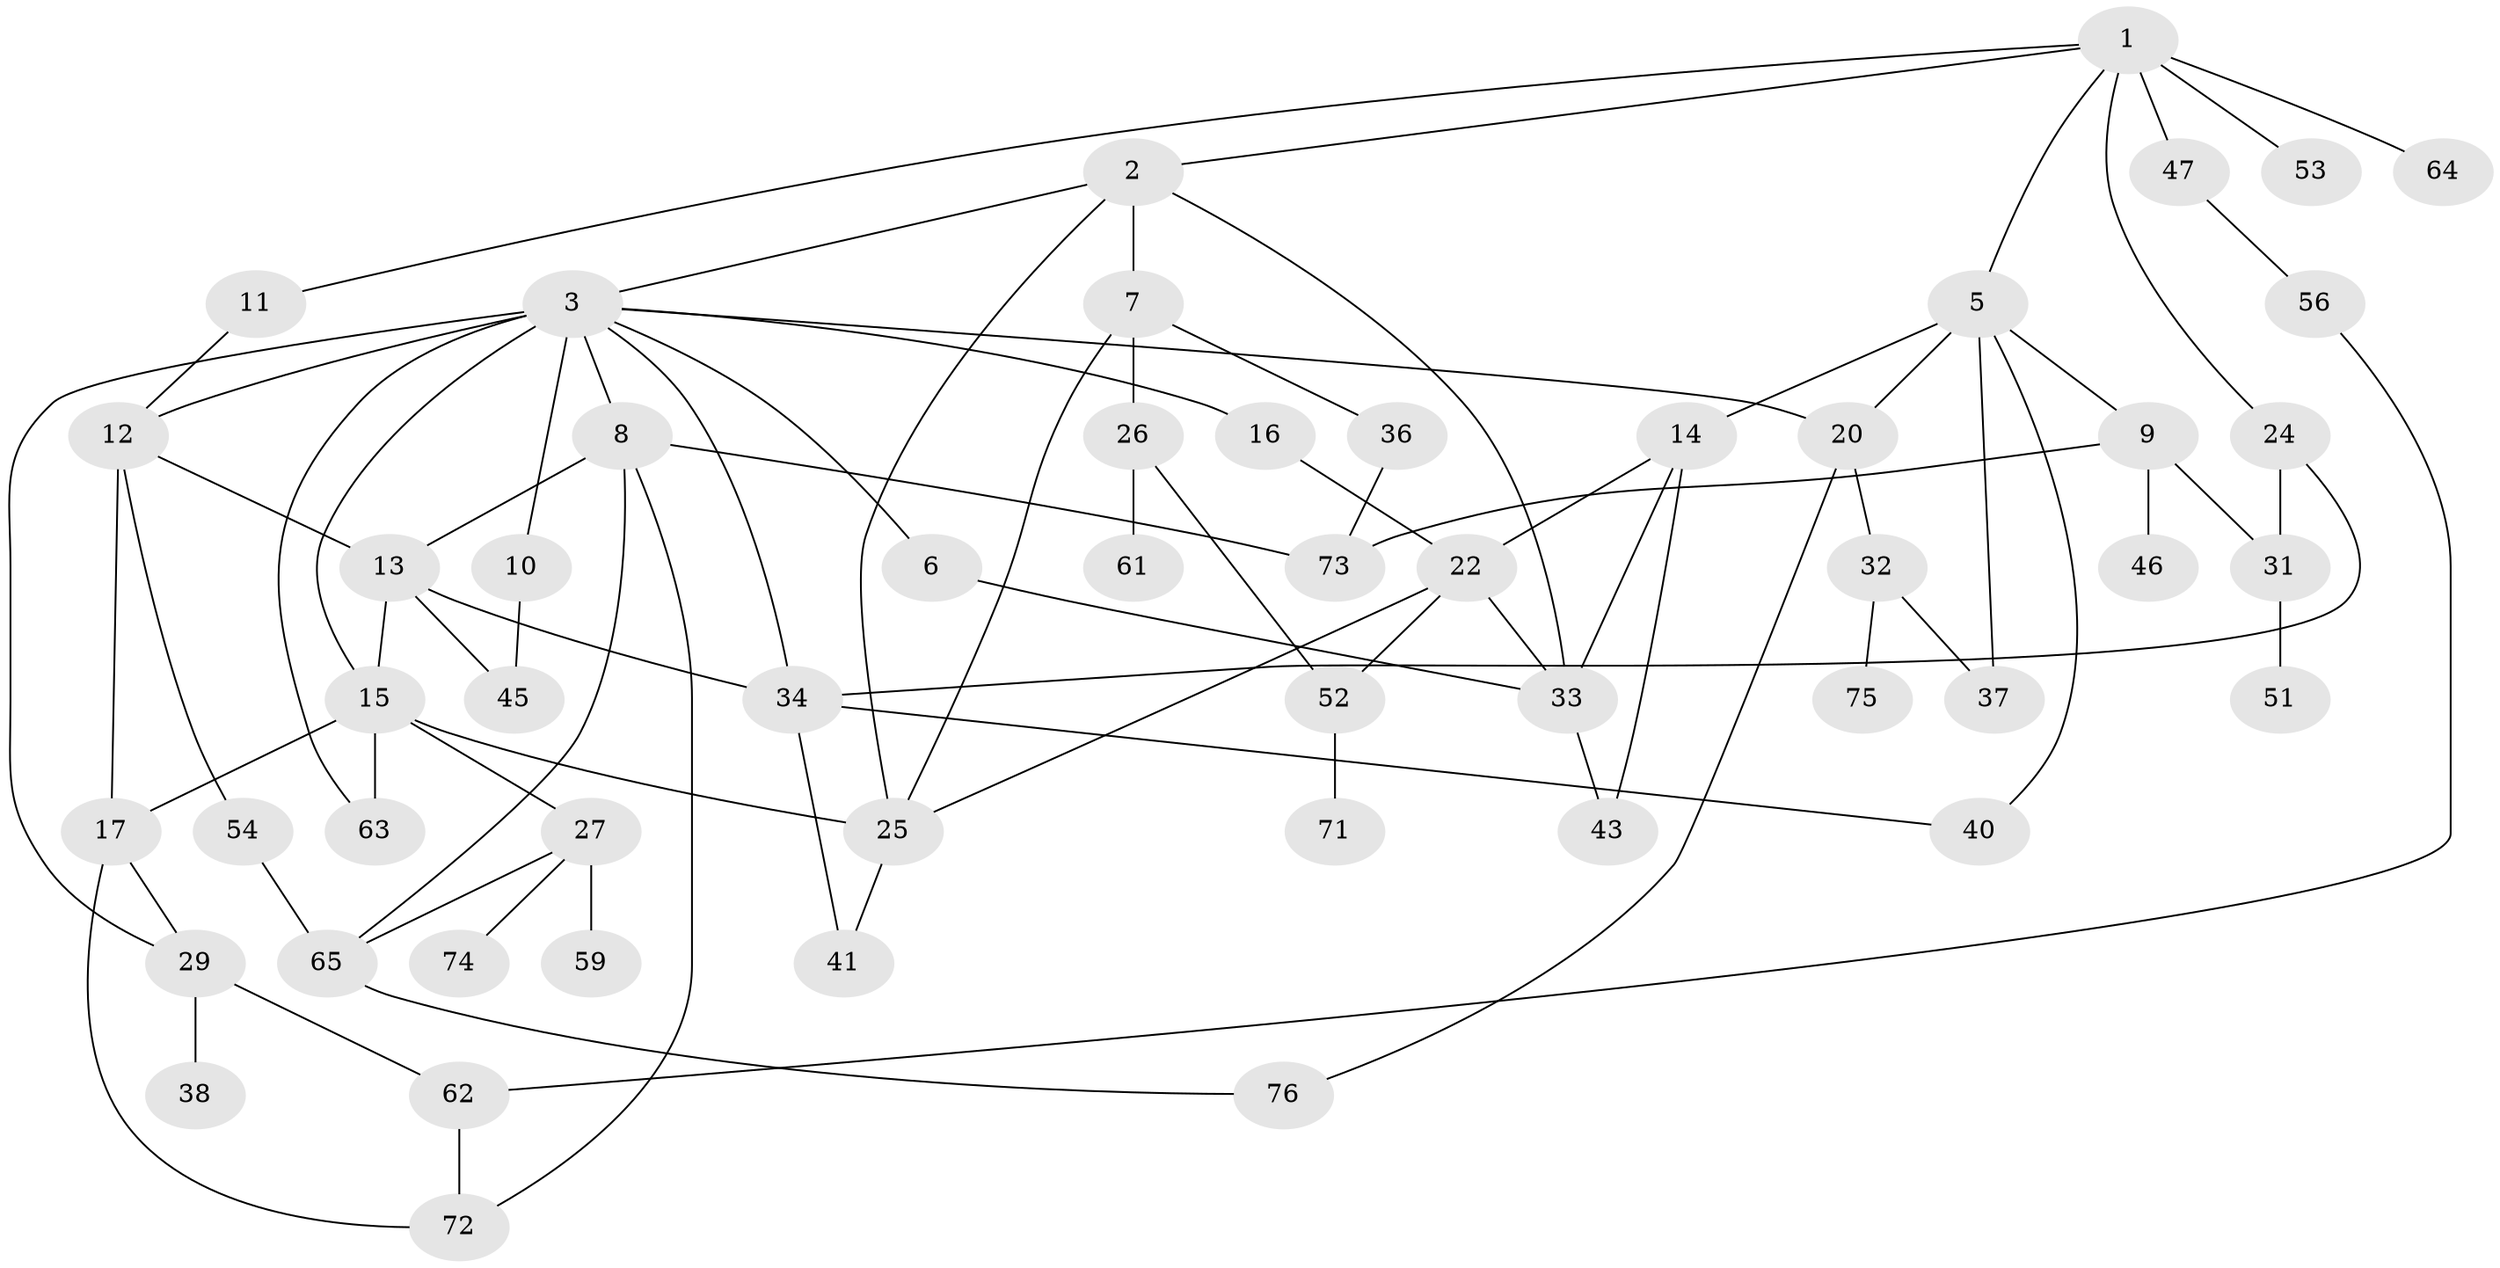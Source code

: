 // Generated by graph-tools (version 1.1) at 2025/51/02/27/25 19:51:38]
// undirected, 53 vertices, 83 edges
graph export_dot {
graph [start="1"]
  node [color=gray90,style=filled];
  1 [super="+23"];
  2 [super="+4"];
  3 [super="+28"];
  5;
  6 [super="+49"];
  7 [super="+35"];
  8 [super="+50"];
  9;
  10 [super="+19"];
  11;
  12 [super="+21"];
  13 [super="+60"];
  14;
  15 [super="+18"];
  16;
  17 [super="+69"];
  20 [super="+42"];
  22 [super="+39"];
  24;
  25 [super="+30"];
  26;
  27;
  29 [super="+55"];
  31 [super="+57"];
  32;
  33 [super="+48"];
  34 [super="+44"];
  36;
  37;
  38;
  40;
  41 [super="+58"];
  43 [super="+66"];
  45 [super="+67"];
  46;
  47;
  51;
  52;
  53 [super="+68"];
  54;
  56;
  59;
  61;
  62 [super="+70"];
  63;
  64;
  65;
  71;
  72;
  73;
  74;
  75;
  76;
  1 -- 2;
  1 -- 5;
  1 -- 11;
  1 -- 47 [weight=2];
  1 -- 64;
  1 -- 53;
  1 -- 24;
  2 -- 3;
  2 -- 7;
  2 -- 33;
  2 -- 25;
  3 -- 6;
  3 -- 8;
  3 -- 10;
  3 -- 15 [weight=2];
  3 -- 16;
  3 -- 34;
  3 -- 12;
  3 -- 20;
  3 -- 63;
  3 -- 29;
  5 -- 9;
  5 -- 14;
  5 -- 20;
  5 -- 37;
  5 -- 40;
  6 -- 33;
  7 -- 25;
  7 -- 26;
  7 -- 36;
  8 -- 13;
  8 -- 72;
  8 -- 65;
  8 -- 73;
  9 -- 46;
  9 -- 73;
  9 -- 31;
  10 -- 45;
  11 -- 12;
  12 -- 54;
  12 -- 17;
  12 -- 13;
  13 -- 34;
  13 -- 45;
  13 -- 15;
  14 -- 22;
  14 -- 33;
  14 -- 43;
  15 -- 17;
  15 -- 27;
  15 -- 25;
  15 -- 63;
  16 -- 22;
  17 -- 72;
  17 -- 29;
  20 -- 32;
  20 -- 76;
  22 -- 33;
  22 -- 52;
  22 -- 25;
  24 -- 31;
  24 -- 34;
  25 -- 41;
  26 -- 61;
  26 -- 52;
  27 -- 59;
  27 -- 65;
  27 -- 74;
  29 -- 38;
  29 -- 62;
  31 -- 51;
  32 -- 75;
  32 -- 37;
  33 -- 43;
  34 -- 40;
  34 -- 41;
  36 -- 73;
  47 -- 56;
  52 -- 71;
  54 -- 65;
  56 -- 62;
  62 -- 72;
  65 -- 76;
}
